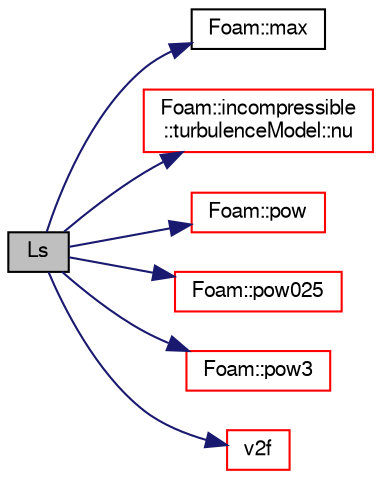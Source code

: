 digraph "Ls"
{
  bgcolor="transparent";
  edge [fontname="FreeSans",fontsize="10",labelfontname="FreeSans",labelfontsize="10"];
  node [fontname="FreeSans",fontsize="10",shape=record];
  rankdir="LR";
  Node775 [label="Ls",height=0.2,width=0.4,color="black", fillcolor="grey75", style="filled", fontcolor="black"];
  Node775 -> Node776 [color="midnightblue",fontsize="10",style="solid",fontname="FreeSans"];
  Node776 [label="Foam::max",height=0.2,width=0.4,color="black",URL="$a21124.html#ac993e906cf2774ae77e666bc24e81733"];
  Node775 -> Node777 [color="midnightblue",fontsize="10",style="solid",fontname="FreeSans"];
  Node777 [label="Foam::incompressible\l::turbulenceModel::nu",height=0.2,width=0.4,color="red",URL="$a31102.html#aa739f3daeda1884fecc84f2b36a24021",tooltip="Return the laminar viscosity. "];
  Node775 -> Node803 [color="midnightblue",fontsize="10",style="solid",fontname="FreeSans"];
  Node803 [label="Foam::pow",height=0.2,width=0.4,color="red",URL="$a21124.html#a7500c8e9d27a442adc75e287de074c7c"];
  Node775 -> Node1138 [color="midnightblue",fontsize="10",style="solid",fontname="FreeSans"];
  Node1138 [label="Foam::pow025",height=0.2,width=0.4,color="red",URL="$a21124.html#af8d7dc24dfce32ee37c1210e616966e1"];
  Node775 -> Node1139 [color="midnightblue",fontsize="10",style="solid",fontname="FreeSans"];
  Node1139 [label="Foam::pow3",height=0.2,width=0.4,color="red",URL="$a21124.html#a2e8f5d970ee4fb466536c3c46bae91fe"];
  Node775 -> Node1140 [color="midnightblue",fontsize="10",style="solid",fontname="FreeSans"];
  Node1140 [label="v2f",height=0.2,width=0.4,color="red",URL="$a31090.html#afcaf886b62fb9125560e3d46a0bcd94c",tooltip="Construct from components. "];
}
